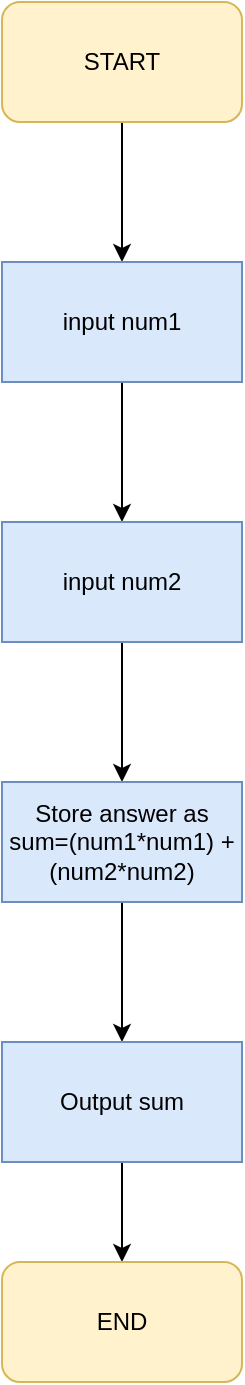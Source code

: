 <mxfile version="21.5.0" type="github">
  <diagram id="C5RBs43oDa-KdzZeNtuy" name="Page-1">
    <mxGraphModel dx="1684" dy="640" grid="1" gridSize="10" guides="1" tooltips="1" connect="1" arrows="1" fold="1" page="1" pageScale="1" pageWidth="2339" pageHeight="3300" math="0" shadow="0">
      <root>
        <mxCell id="WIyWlLk6GJQsqaUBKTNV-0" />
        <mxCell id="WIyWlLk6GJQsqaUBKTNV-1" parent="WIyWlLk6GJQsqaUBKTNV-0" />
        <mxCell id="j6GHUPzk0c5l7ep0Twxg-1" style="edgeStyle=orthogonalEdgeStyle;rounded=0;orthogonalLoop=1;jettySize=auto;html=1;" parent="WIyWlLk6GJQsqaUBKTNV-1" source="j6GHUPzk0c5l7ep0Twxg-0" edge="1">
          <mxGeometry relative="1" as="geometry">
            <mxPoint x="770" y="1130" as="targetPoint" />
          </mxGeometry>
        </mxCell>
        <mxCell id="j6GHUPzk0c5l7ep0Twxg-0" value="START" style="rounded=1;whiteSpace=wrap;html=1;fillColor=#fff2cc;strokeColor=#d6b656;" parent="WIyWlLk6GJQsqaUBKTNV-1" vertex="1">
          <mxGeometry x="710" y="1000" width="120" height="60" as="geometry" />
        </mxCell>
        <mxCell id="j6GHUPzk0c5l7ep0Twxg-3" style="edgeStyle=orthogonalEdgeStyle;rounded=0;orthogonalLoop=1;jettySize=auto;html=1;" parent="WIyWlLk6GJQsqaUBKTNV-1" source="j6GHUPzk0c5l7ep0Twxg-2" edge="1">
          <mxGeometry relative="1" as="geometry">
            <mxPoint x="770" y="1260" as="targetPoint" />
          </mxGeometry>
        </mxCell>
        <mxCell id="j6GHUPzk0c5l7ep0Twxg-2" value="input num1" style="rounded=0;whiteSpace=wrap;html=1;fillColor=#dae8fc;strokeColor=#6c8ebf;" parent="WIyWlLk6GJQsqaUBKTNV-1" vertex="1">
          <mxGeometry x="710" y="1130" width="120" height="60" as="geometry" />
        </mxCell>
        <mxCell id="j6GHUPzk0c5l7ep0Twxg-5" style="edgeStyle=orthogonalEdgeStyle;rounded=0;orthogonalLoop=1;jettySize=auto;html=1;" parent="WIyWlLk6GJQsqaUBKTNV-1" source="j6GHUPzk0c5l7ep0Twxg-4" edge="1">
          <mxGeometry relative="1" as="geometry">
            <mxPoint x="770" y="1390" as="targetPoint" />
          </mxGeometry>
        </mxCell>
        <mxCell id="j6GHUPzk0c5l7ep0Twxg-4" value="input num2" style="rounded=0;whiteSpace=wrap;html=1;fillColor=#dae8fc;strokeColor=#6c8ebf;" parent="WIyWlLk6GJQsqaUBKTNV-1" vertex="1">
          <mxGeometry x="710" y="1260" width="120" height="60" as="geometry" />
        </mxCell>
        <mxCell id="j6GHUPzk0c5l7ep0Twxg-7" style="edgeStyle=orthogonalEdgeStyle;rounded=0;orthogonalLoop=1;jettySize=auto;html=1;" parent="WIyWlLk6GJQsqaUBKTNV-1" source="j6GHUPzk0c5l7ep0Twxg-6" edge="1">
          <mxGeometry relative="1" as="geometry">
            <mxPoint x="770" y="1520" as="targetPoint" />
          </mxGeometry>
        </mxCell>
        <mxCell id="j6GHUPzk0c5l7ep0Twxg-6" value="Store answer as sum=(num1*num1) +(num2*num2)" style="rounded=0;whiteSpace=wrap;html=1;fillColor=#dae8fc;strokeColor=#6c8ebf;" parent="WIyWlLk6GJQsqaUBKTNV-1" vertex="1">
          <mxGeometry x="710" y="1390" width="120" height="60" as="geometry" />
        </mxCell>
        <mxCell id="j6GHUPzk0c5l7ep0Twxg-11" value="" style="edgeStyle=orthogonalEdgeStyle;rounded=0;orthogonalLoop=1;jettySize=auto;html=1;" parent="WIyWlLk6GJQsqaUBKTNV-1" source="j6GHUPzk0c5l7ep0Twxg-8" target="j6GHUPzk0c5l7ep0Twxg-9" edge="1">
          <mxGeometry relative="1" as="geometry" />
        </mxCell>
        <mxCell id="j6GHUPzk0c5l7ep0Twxg-8" value="Output sum" style="rounded=0;whiteSpace=wrap;html=1;fillColor=#dae8fc;strokeColor=#6c8ebf;" parent="WIyWlLk6GJQsqaUBKTNV-1" vertex="1">
          <mxGeometry x="710" y="1520" width="120" height="60" as="geometry" />
        </mxCell>
        <mxCell id="j6GHUPzk0c5l7ep0Twxg-9" value="END" style="rounded=1;whiteSpace=wrap;html=1;fillColor=#fff2cc;strokeColor=#d6b656;" parent="WIyWlLk6GJQsqaUBKTNV-1" vertex="1">
          <mxGeometry x="710" y="1630" width="120" height="60" as="geometry" />
        </mxCell>
      </root>
    </mxGraphModel>
  </diagram>
</mxfile>
